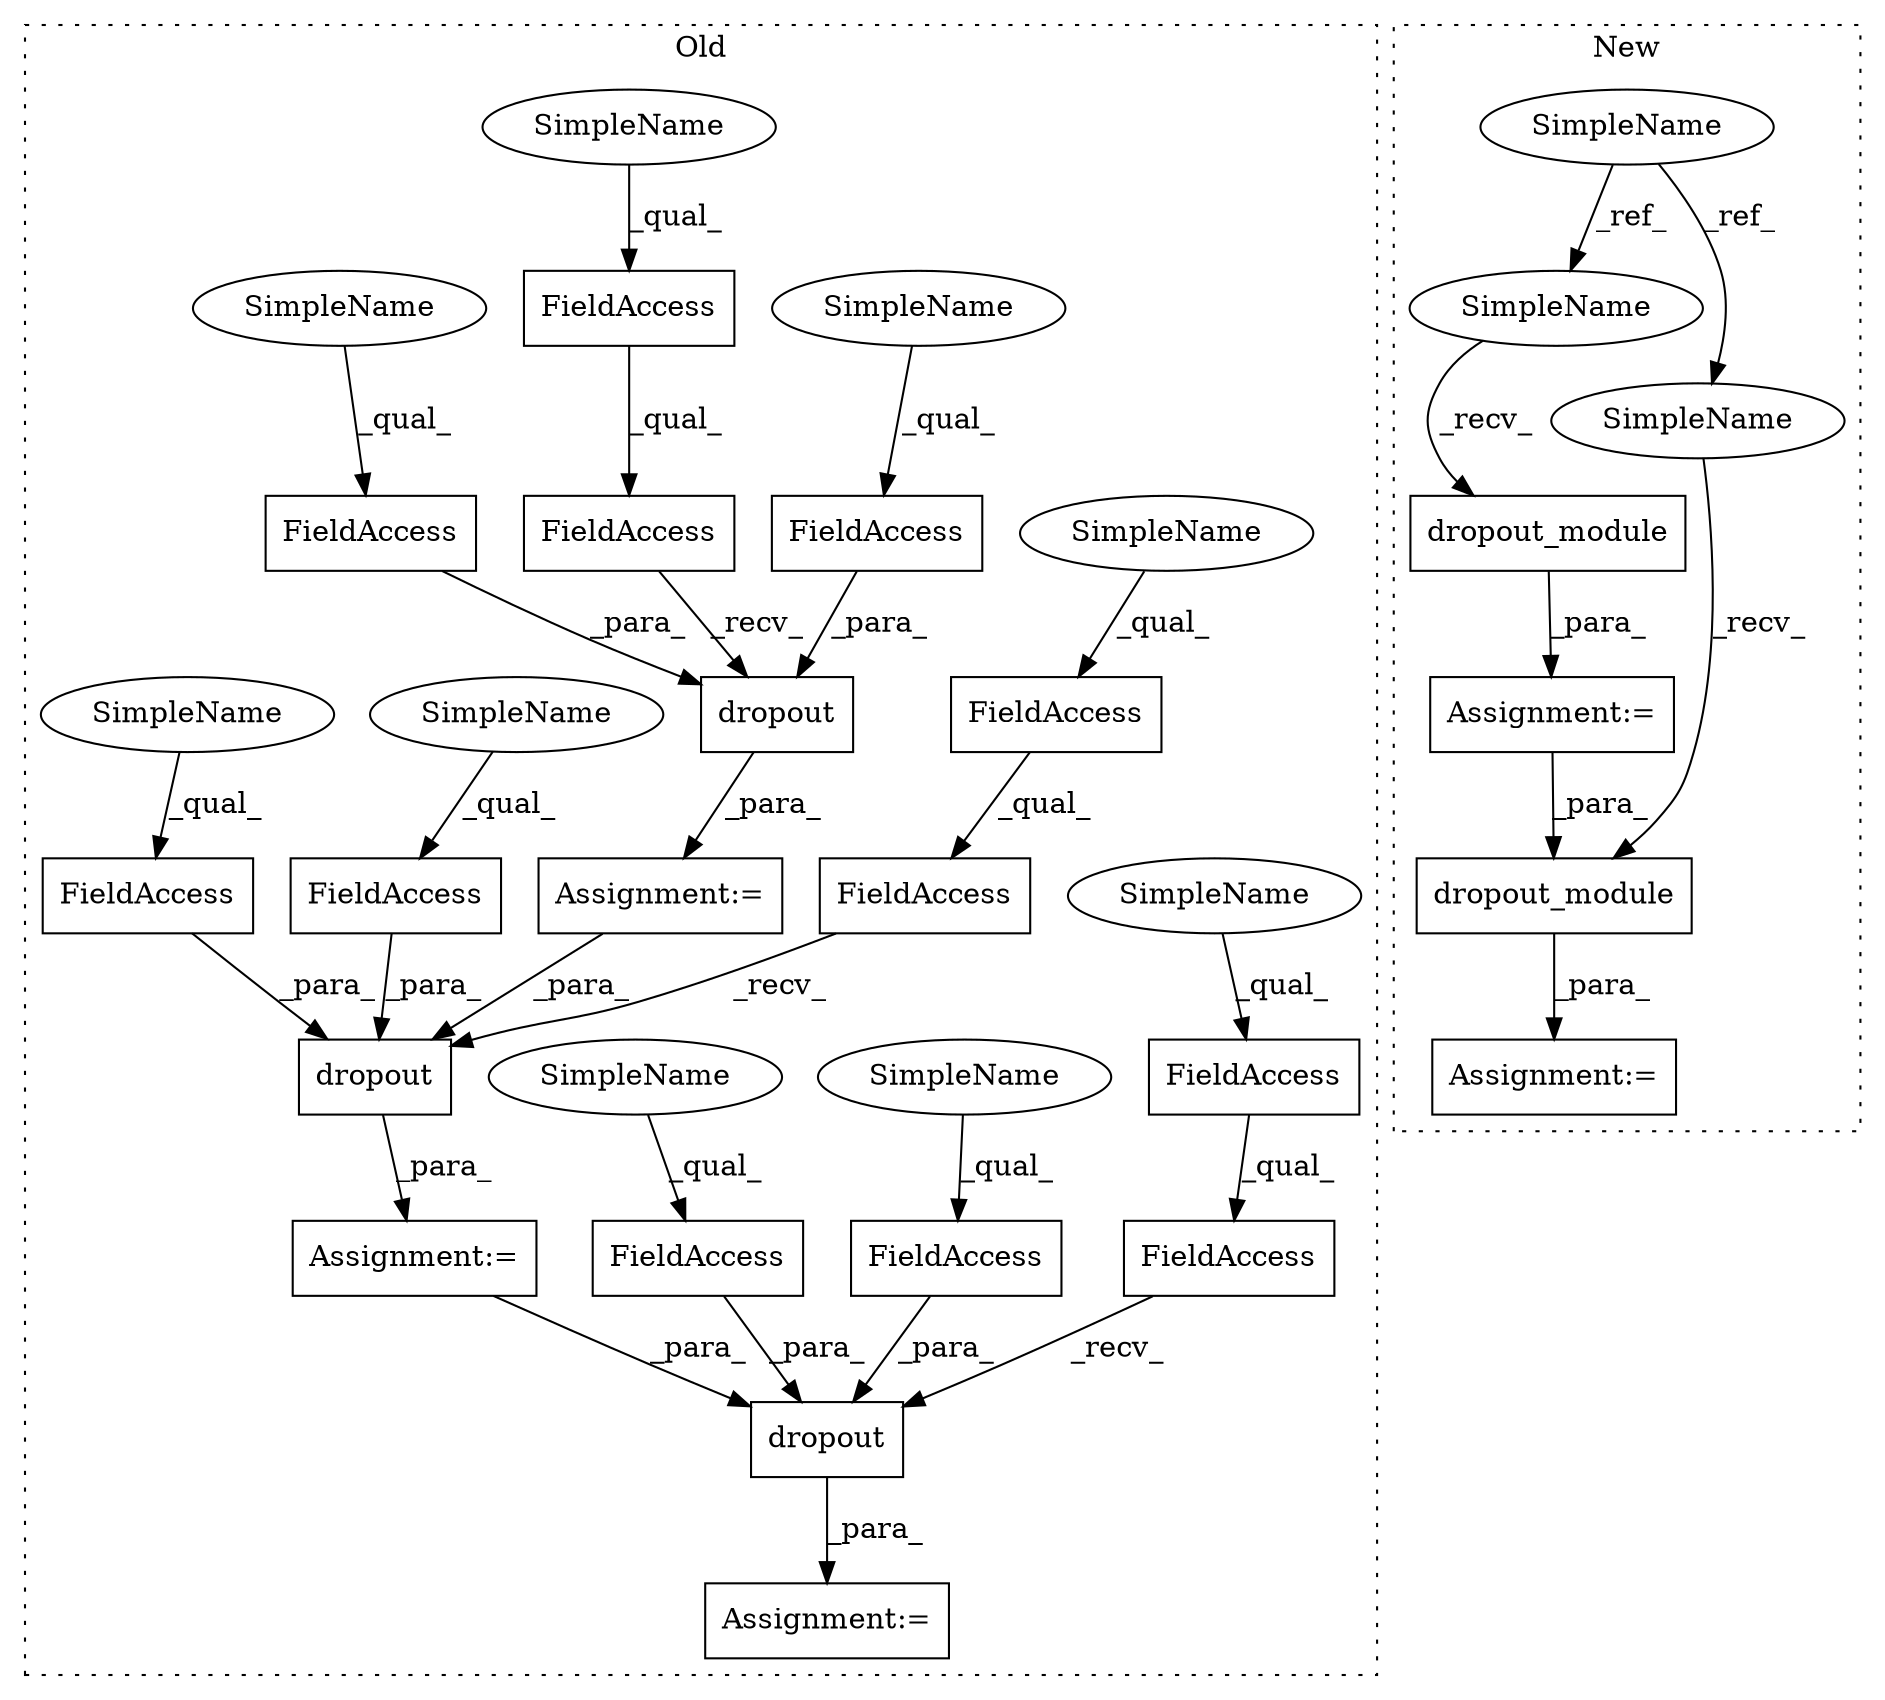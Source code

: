 digraph G {
subgraph cluster0 {
1 [label="dropout" a="32" s="1891,1927" l="8,1" shape="box"];
3 [label="FieldAccess" a="22" s="1871" l="19" shape="box"];
4 [label="FieldAccess" a="22" s="1901" l="12" shape="box"];
6 [label="FieldAccess" a="22" s="1914" l="13" shape="box"];
7 [label="Assignment:=" a="7" s="1870" l="1" shape="box"];
9 [label="FieldAccess" a="22" s="1871" l="8" shape="box"];
10 [label="FieldAccess" a="22" s="1776" l="8" shape="box"];
11 [label="FieldAccess" a="22" s="1806" l="23" shape="box"];
12 [label="FieldAccess" a="22" s="1776" l="19" shape="box"];
13 [label="FieldAccess" a="22" s="1830" l="13" shape="box"];
14 [label="dropout" a="32" s="1796,1843" l="8,1" shape="box"];
15 [label="Assignment:=" a="7" s="1775" l="1" shape="box"];
18 [label="FieldAccess" a="22" s="1602" l="8" shape="box"];
19 [label="FieldAccess" a="22" s="1602" l="19" shape="box"];
20 [label="FieldAccess" a="22" s="1632" l="12" shape="box"];
21 [label="FieldAccess" a="22" s="1645" l="13" shape="box"];
22 [label="dropout" a="32" s="1622,1658" l="8,1" shape="box"];
23 [label="Assignment:=" a="7" s="1601" l="1" shape="box"];
26 [label="SimpleName" a="42" s="1776" l="5" shape="ellipse"];
27 [label="SimpleName" a="42" s="1602" l="5" shape="ellipse"];
28 [label="SimpleName" a="42" s="1871" l="5" shape="ellipse"];
29 [label="SimpleName" a="42" s="1901" l="4" shape="ellipse"];
30 [label="SimpleName" a="42" s="1914" l="4" shape="ellipse"];
31 [label="SimpleName" a="42" s="1830" l="4" shape="ellipse"];
32 [label="SimpleName" a="42" s="1806" l="4" shape="ellipse"];
33 [label="SimpleName" a="42" s="1632" l="4" shape="ellipse"];
34 [label="SimpleName" a="42" s="1645" l="4" shape="ellipse"];
label = "Old";
style="dotted";
}
subgraph cluster1 {
2 [label="dropout_module" a="32" s="1607,1623" l="15,1" shape="box"];
5 [label="SimpleName" a="42" s="1317" l="4" shape="ellipse"];
8 [label="Assignment:=" a="7" s="1740" l="1" shape="box"];
16 [label="Assignment:=" a="7" s="1800" l="1" shape="box"];
17 [label="dropout_module" a="32" s="1806,1822" l="15,1" shape="box"];
24 [label="SimpleName" a="42" s="1602" l="4" shape="ellipse"];
25 [label="SimpleName" a="42" s="1801" l="4" shape="ellipse"];
label = "New";
style="dotted";
}
1 -> 7 [label="_para_"];
2 -> 8 [label="_para_"];
3 -> 1 [label="_recv_"];
4 -> 1 [label="_para_"];
5 -> 24 [label="_ref_"];
5 -> 25 [label="_ref_"];
6 -> 1 [label="_para_"];
8 -> 17 [label="_para_"];
9 -> 3 [label="_qual_"];
10 -> 12 [label="_qual_"];
11 -> 14 [label="_para_"];
12 -> 14 [label="_recv_"];
13 -> 14 [label="_para_"];
14 -> 15 [label="_para_"];
15 -> 1 [label="_para_"];
17 -> 16 [label="_para_"];
18 -> 19 [label="_qual_"];
19 -> 22 [label="_recv_"];
20 -> 22 [label="_para_"];
21 -> 22 [label="_para_"];
22 -> 23 [label="_para_"];
23 -> 14 [label="_para_"];
24 -> 2 [label="_recv_"];
25 -> 17 [label="_recv_"];
26 -> 10 [label="_qual_"];
27 -> 18 [label="_qual_"];
28 -> 9 [label="_qual_"];
29 -> 4 [label="_qual_"];
30 -> 6 [label="_qual_"];
31 -> 13 [label="_qual_"];
32 -> 11 [label="_qual_"];
33 -> 20 [label="_qual_"];
34 -> 21 [label="_qual_"];
}